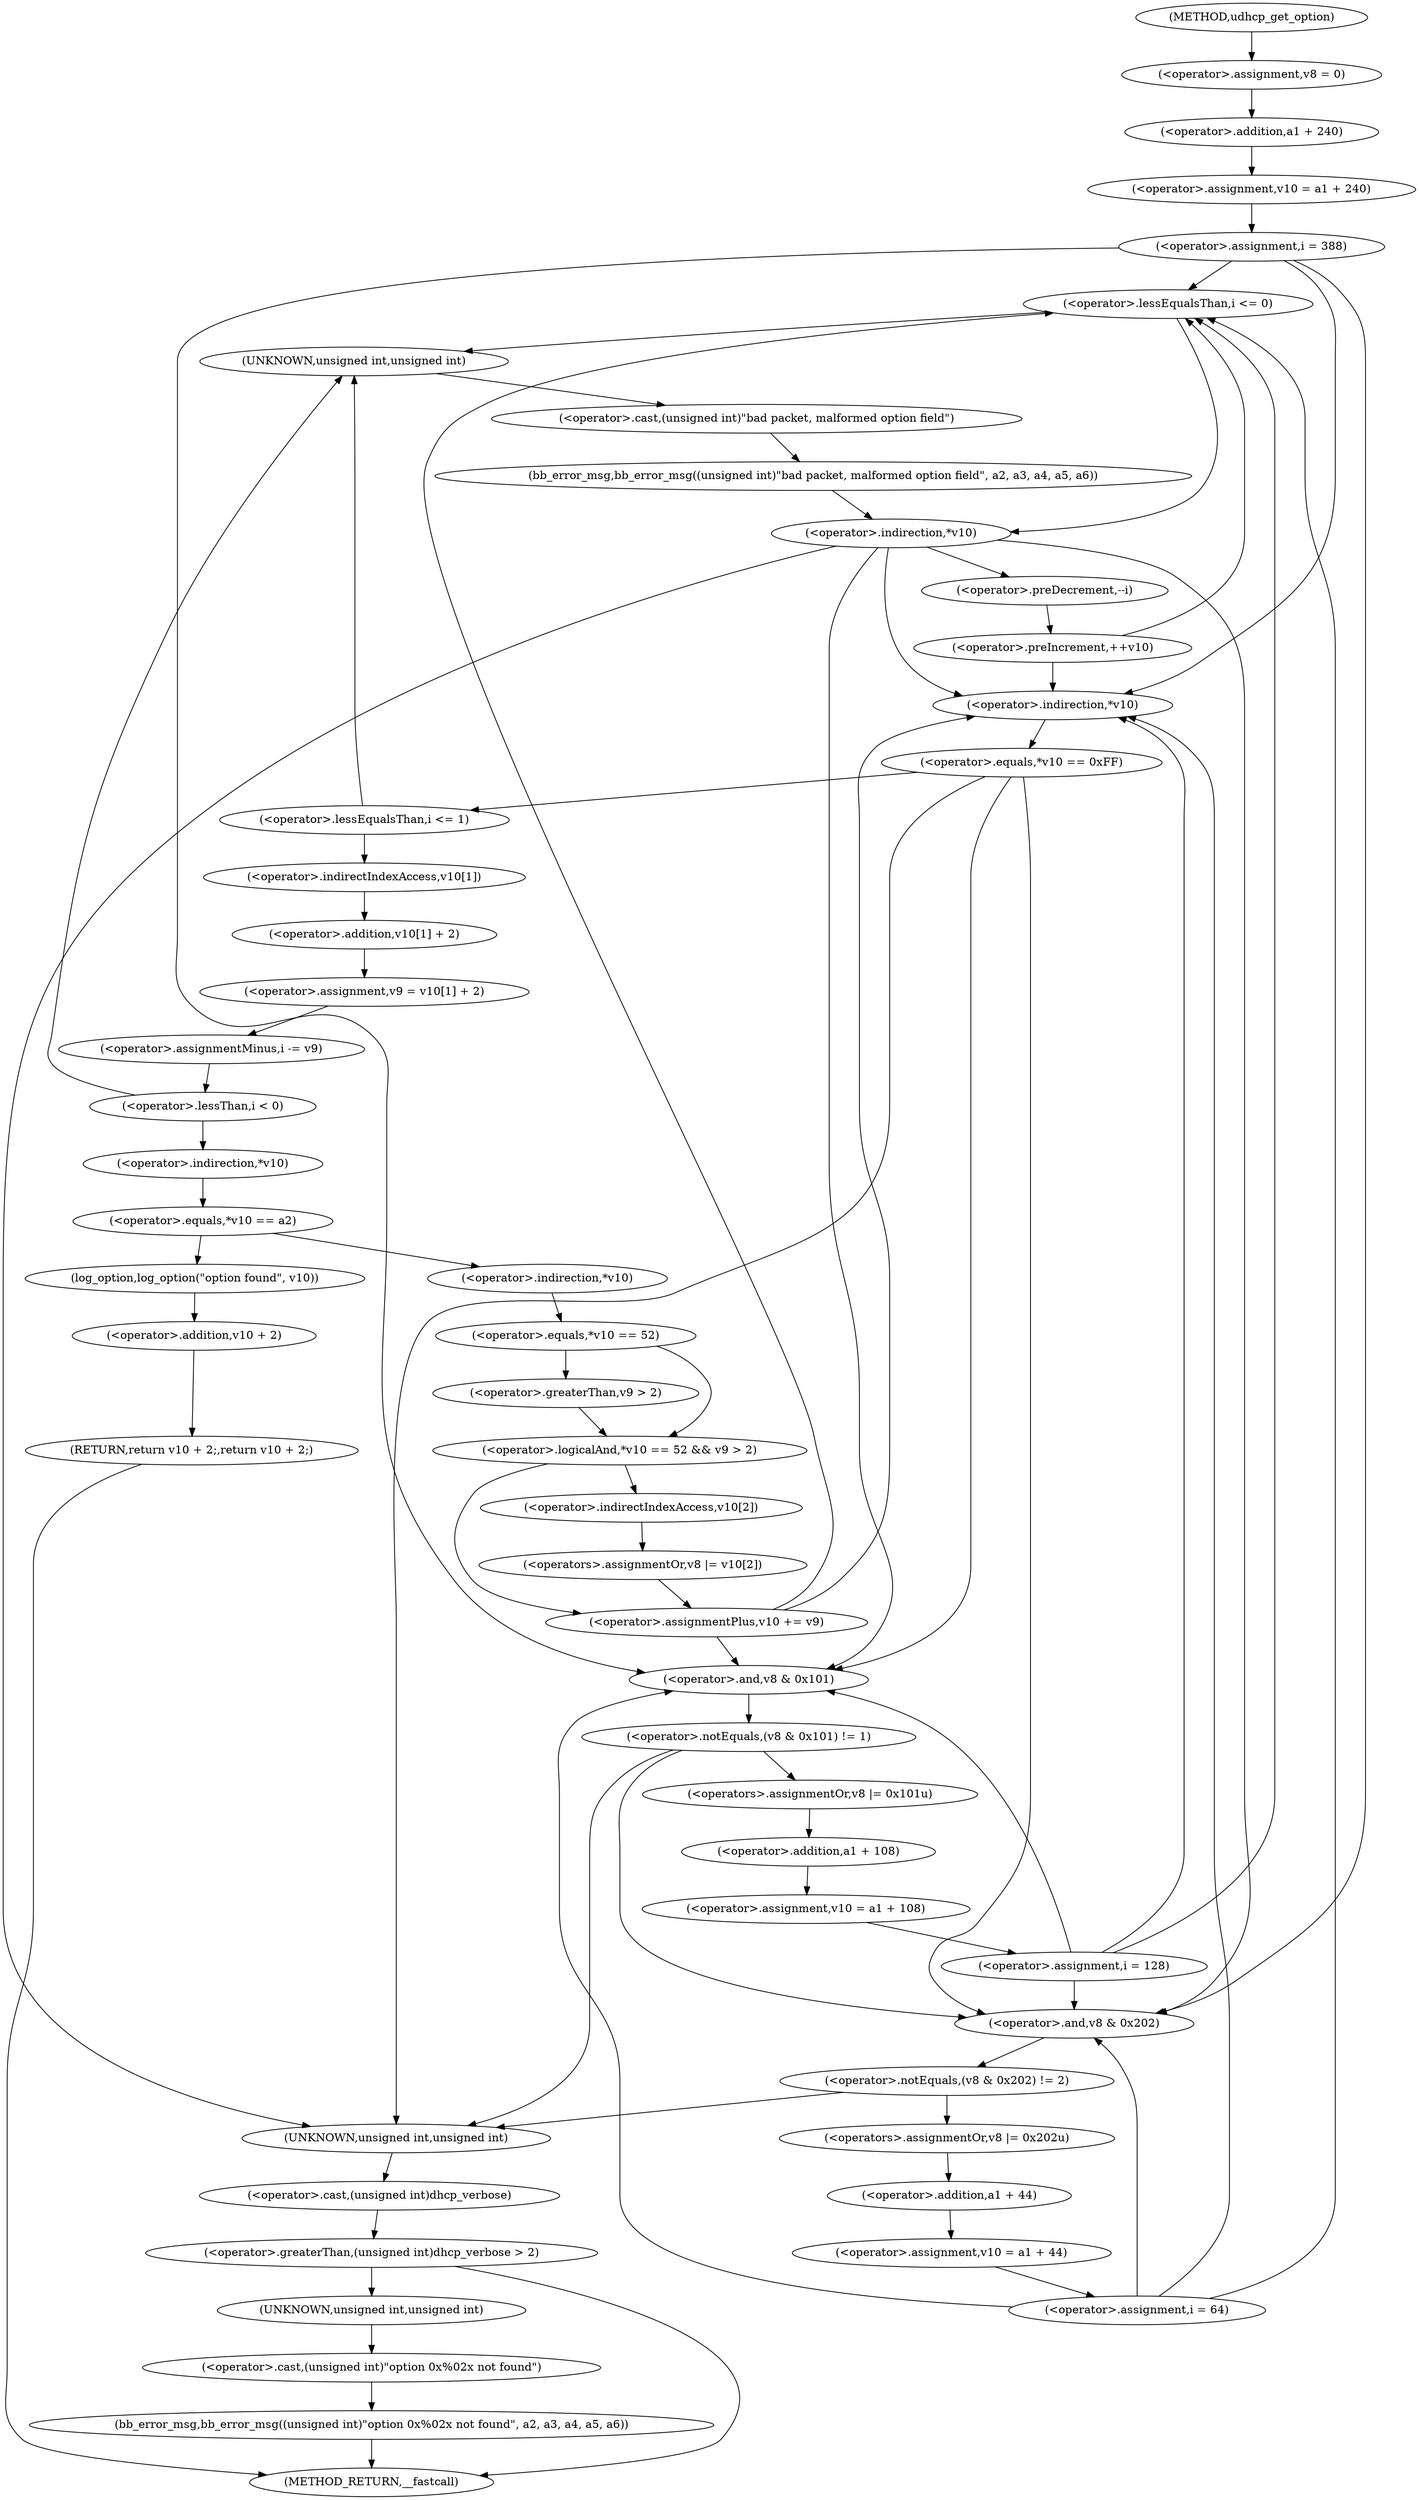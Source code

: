 digraph udhcp_get_option {  
"1000117" [label = "(<operator>.assignment,v8 = 0)" ]
"1000120" [label = "(<operator>.assignment,v10 = a1 + 240)" ]
"1000122" [label = "(<operator>.addition,a1 + 240)" ]
"1000126" [label = "(<operator>.assignment,i = 388)" ]
"1000129" [label = "(<operator>.assignment,i = 64)" ]
"1000143" [label = "(<operator>.lessEqualsThan,i <= 0)" ]
"1000148" [label = "(bb_error_msg,bb_error_msg((unsigned int)\"bad packet, malformed option field\", a2, a3, a4, a5, a6))" ]
"1000149" [label = "(<operator>.cast,(unsigned int)\"bad packet, malformed option field\")" ]
"1000150" [label = "(UNKNOWN,unsigned int,unsigned int)" ]
"1000159" [label = "(<operator>.indirection,*v10)" ]
"1000162" [label = "(<operator>.preDecrement,--i)" ]
"1000164" [label = "(<operator>.preIncrement,++v10)" ]
"1000167" [label = "(<operator>.equals,*v10 == 0xFF)" ]
"1000168" [label = "(<operator>.indirection,*v10)" ]
"1000173" [label = "(<operator>.lessEqualsThan,i <= 1)" ]
"1000177" [label = "(<operator>.assignment,v9 = v10[1] + 2)" ]
"1000179" [label = "(<operator>.addition,v10[1] + 2)" ]
"1000180" [label = "(<operator>.indirectIndexAccess,v10[1])" ]
"1000184" [label = "(<operator>.assignmentMinus,i -= v9)" ]
"1000188" [label = "(<operator>.lessThan,i < 0)" ]
"1000193" [label = "(<operator>.equals,*v10 == a2)" ]
"1000194" [label = "(<operator>.indirection,*v10)" ]
"1000198" [label = "(log_option,log_option(\"option found\", v10))" ]
"1000201" [label = "(RETURN,return v10 + 2;,return v10 + 2;)" ]
"1000202" [label = "(<operator>.addition,v10 + 2)" ]
"1000206" [label = "(<operator>.logicalAnd,*v10 == 52 && v9 > 2)" ]
"1000207" [label = "(<operator>.equals,*v10 == 52)" ]
"1000208" [label = "(<operator>.indirection,*v10)" ]
"1000211" [label = "(<operator>.greaterThan,v9 > 2)" ]
"1000214" [label = "(<operators>.assignmentOr,v8 |= v10[2])" ]
"1000216" [label = "(<operator>.indirectIndexAccess,v10[2])" ]
"1000219" [label = "(<operator>.assignmentPlus,v10 += v9)" ]
"1000223" [label = "(<operator>.notEquals,(v8 & 0x101) != 1)" ]
"1000224" [label = "(<operator>.and,v8 & 0x101)" ]
"1000229" [label = "(<operators>.assignmentOr,v8 |= 0x101u)" ]
"1000232" [label = "(<operator>.assignment,v10 = a1 + 108)" ]
"1000234" [label = "(<operator>.addition,a1 + 108)" ]
"1000237" [label = "(<operator>.assignment,i = 128)" ]
"1000241" [label = "(<operator>.notEquals,(v8 & 0x202) != 2)" ]
"1000242" [label = "(<operator>.and,v8 & 0x202)" ]
"1000247" [label = "(<operators>.assignmentOr,v8 |= 0x202u)" ]
"1000250" [label = "(<operator>.assignment,v10 = a1 + 44)" ]
"1000252" [label = "(<operator>.addition,a1 + 44)" ]
"1000256" [label = "(<operator>.greaterThan,(unsigned int)dhcp_verbose > 2)" ]
"1000257" [label = "(<operator>.cast,(unsigned int)dhcp_verbose)" ]
"1000258" [label = "(UNKNOWN,unsigned int,unsigned int)" ]
"1000261" [label = "(bb_error_msg,bb_error_msg((unsigned int)\"option 0x%02x not found\", a2, a3, a4, a5, a6))" ]
"1000262" [label = "(<operator>.cast,(unsigned int)\"option 0x%02x not found\")" ]
"1000263" [label = "(UNKNOWN,unsigned int,unsigned int)" ]
"1000105" [label = "(METHOD,udhcp_get_option)" ]
"1000271" [label = "(METHOD_RETURN,__fastcall)" ]
  "1000117" -> "1000122" 
  "1000120" -> "1000126" 
  "1000122" -> "1000120" 
  "1000126" -> "1000143" 
  "1000126" -> "1000168" 
  "1000126" -> "1000224" 
  "1000126" -> "1000242" 
  "1000129" -> "1000143" 
  "1000129" -> "1000168" 
  "1000129" -> "1000224" 
  "1000129" -> "1000242" 
  "1000143" -> "1000150" 
  "1000143" -> "1000159" 
  "1000148" -> "1000159" 
  "1000149" -> "1000148" 
  "1000150" -> "1000149" 
  "1000159" -> "1000258" 
  "1000159" -> "1000168" 
  "1000159" -> "1000224" 
  "1000159" -> "1000242" 
  "1000159" -> "1000162" 
  "1000162" -> "1000164" 
  "1000164" -> "1000143" 
  "1000164" -> "1000168" 
  "1000167" -> "1000258" 
  "1000167" -> "1000224" 
  "1000167" -> "1000242" 
  "1000167" -> "1000173" 
  "1000168" -> "1000167" 
  "1000173" -> "1000150" 
  "1000173" -> "1000180" 
  "1000177" -> "1000184" 
  "1000179" -> "1000177" 
  "1000180" -> "1000179" 
  "1000184" -> "1000188" 
  "1000188" -> "1000150" 
  "1000188" -> "1000194" 
  "1000193" -> "1000198" 
  "1000193" -> "1000208" 
  "1000194" -> "1000193" 
  "1000198" -> "1000202" 
  "1000201" -> "1000271" 
  "1000202" -> "1000201" 
  "1000206" -> "1000216" 
  "1000206" -> "1000219" 
  "1000207" -> "1000206" 
  "1000207" -> "1000211" 
  "1000208" -> "1000207" 
  "1000211" -> "1000206" 
  "1000214" -> "1000219" 
  "1000216" -> "1000214" 
  "1000219" -> "1000143" 
  "1000219" -> "1000168" 
  "1000219" -> "1000224" 
  "1000223" -> "1000258" 
  "1000223" -> "1000242" 
  "1000223" -> "1000229" 
  "1000224" -> "1000223" 
  "1000229" -> "1000234" 
  "1000232" -> "1000237" 
  "1000234" -> "1000232" 
  "1000237" -> "1000143" 
  "1000237" -> "1000168" 
  "1000237" -> "1000224" 
  "1000237" -> "1000242" 
  "1000241" -> "1000258" 
  "1000241" -> "1000247" 
  "1000242" -> "1000241" 
  "1000247" -> "1000252" 
  "1000250" -> "1000129" 
  "1000252" -> "1000250" 
  "1000256" -> "1000263" 
  "1000256" -> "1000271" 
  "1000257" -> "1000256" 
  "1000258" -> "1000257" 
  "1000261" -> "1000271" 
  "1000262" -> "1000261" 
  "1000263" -> "1000262" 
  "1000105" -> "1000117" 
}
